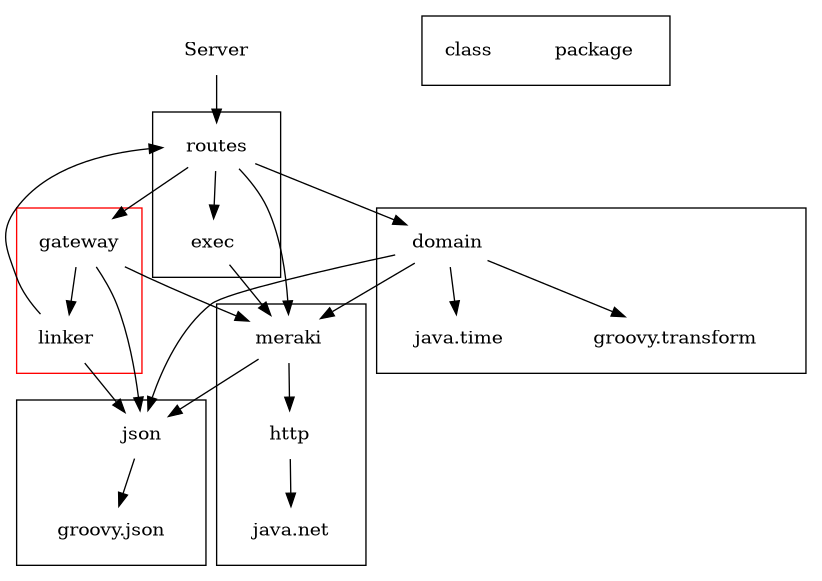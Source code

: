 @startuml
digraph G {
     
  bgcolor="transparent"
  node[style=filled color=white]
     
     

 Server -> routes

 gateway -> json
 gateway -> meraki

 domain -> json
 domain -> meraki

 routes -> meraki
 routes -> domain

 exec   -> meraki
 linker -> json
 linker -> routes

subgraph cluster_gateway {
 color=red
 gateway [shape=none]
 linker [shape=none]
 gateway -> linker
}

subgraph cluster3 {
 json -> "groovy.json"
}

subgraph cluster1 {
 domain -> {"java.time" , "groovy.transform" }
}

subgraph cluster2 {
 routes -> { gateway, exec }
}

subgraph cluster0 {
 meraki -> { json , http }
 http   -> "java.net"
}

subgraph cluster_key {
  package
  class [shape=none]
}

}

@enduml
